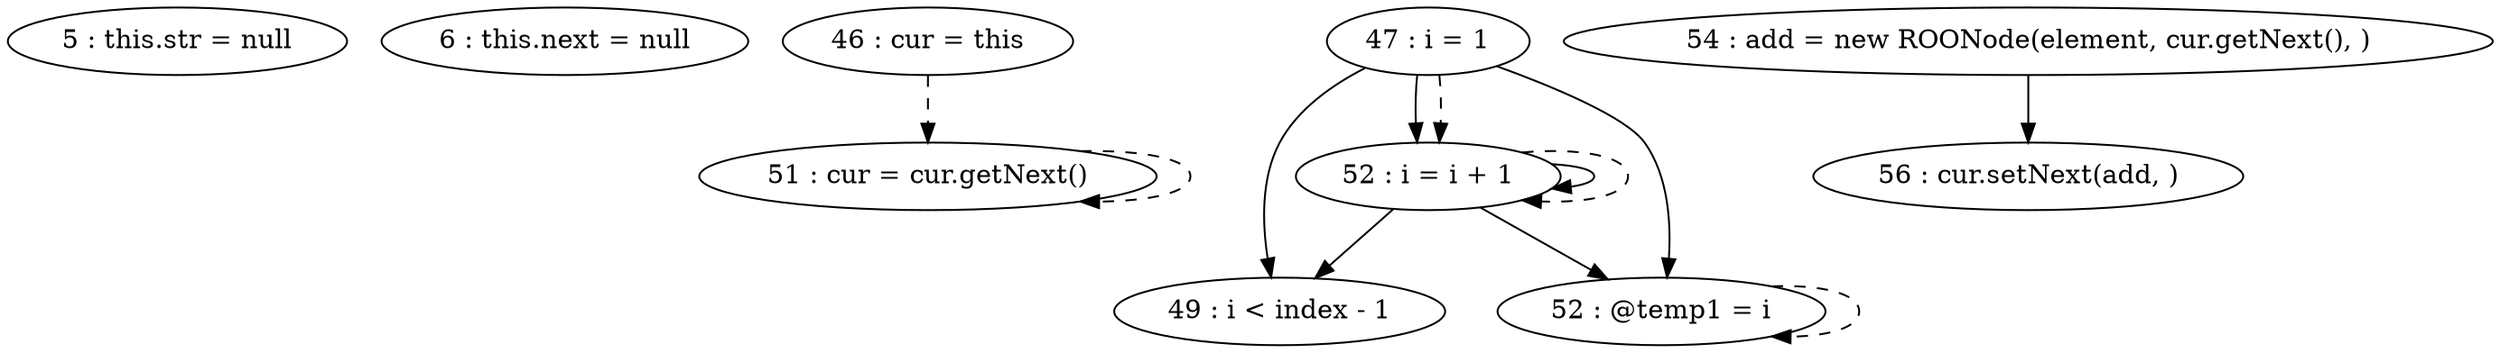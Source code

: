 digraph G {
"5 : this.str = null"
"6 : this.next = null"
"46 : cur = this"
"46 : cur = this" -> "51 : cur = cur.getNext()" [style=dashed]
"47 : i = 1"
"47 : i = 1" -> "49 : i < index - 1"
"47 : i = 1" -> "52 : @temp1 = i"
"47 : i = 1" -> "52 : i = i + 1"
"47 : i = 1" -> "52 : i = i + 1" [style=dashed]
"49 : i < index - 1"
"51 : cur = cur.getNext()"
"51 : cur = cur.getNext()" -> "51 : cur = cur.getNext()" [style=dashed]
"52 : @temp1 = i"
"52 : @temp1 = i" -> "52 : @temp1 = i" [style=dashed]
"52 : i = i + 1"
"52 : i = i + 1" -> "49 : i < index - 1"
"52 : i = i + 1" -> "52 : @temp1 = i"
"52 : i = i + 1" -> "52 : i = i + 1"
"52 : i = i + 1" -> "52 : i = i + 1" [style=dashed]
"49 : i < index - 1"
"54 : add = new ROONode(element, cur.getNext(), )"
"54 : add = new ROONode(element, cur.getNext(), )" -> "56 : cur.setNext(add, )"
"56 : cur.setNext(add, )"
}